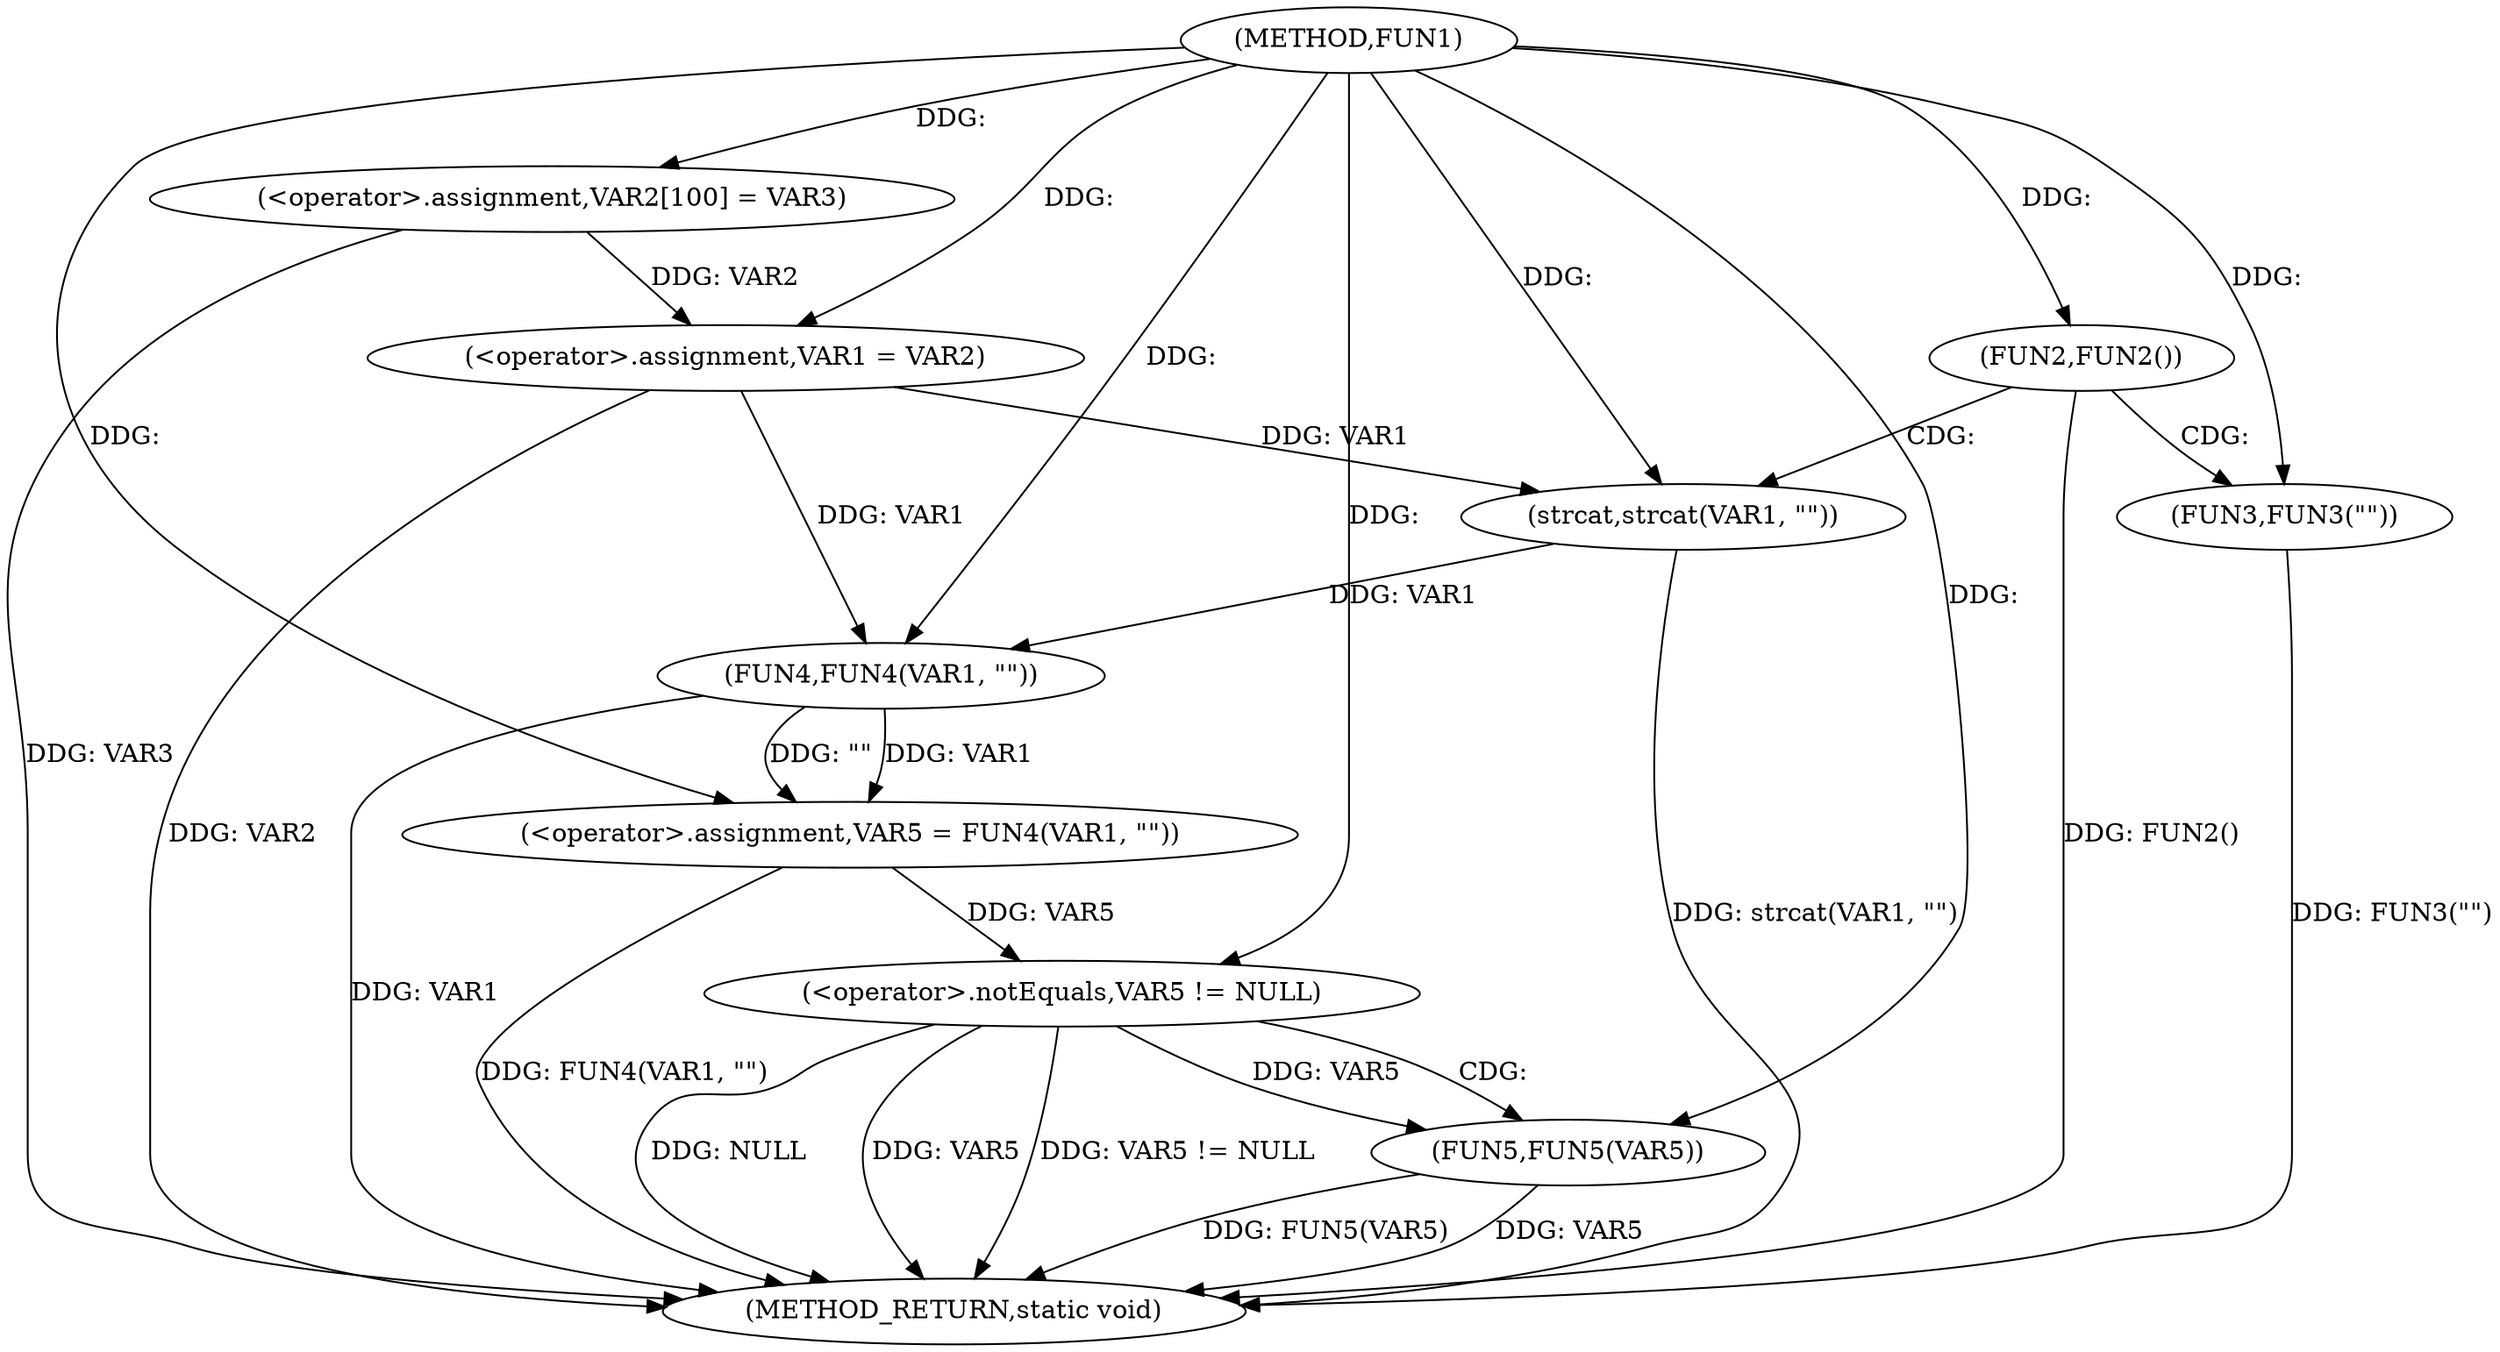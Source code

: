 digraph FUN1 {  
"1000100" [label = "(METHOD,FUN1)" ]
"1000134" [label = "(METHOD_RETURN,static void)" ]
"1000104" [label = "(<operator>.assignment,VAR2[100] = VAR3)" ]
"1000107" [label = "(<operator>.assignment,VAR1 = VAR2)" ]
"1000111" [label = "(FUN2,FUN2())" ]
"1000113" [label = "(FUN3,FUN3(\"\"))" ]
"1000117" [label = "(strcat,strcat(VAR1, \"\"))" ]
"1000122" [label = "(<operator>.assignment,VAR5 = FUN4(VAR1, \"\"))" ]
"1000124" [label = "(FUN4,FUN4(VAR1, \"\"))" ]
"1000128" [label = "(<operator>.notEquals,VAR5 != NULL)" ]
"1000132" [label = "(FUN5,FUN5(VAR5))" ]
  "1000117" -> "1000134"  [ label = "DDG: strcat(VAR1, \"\")"] 
  "1000128" -> "1000134"  [ label = "DDG: NULL"] 
  "1000124" -> "1000134"  [ label = "DDG: VAR1"] 
  "1000132" -> "1000134"  [ label = "DDG: FUN5(VAR5)"] 
  "1000128" -> "1000134"  [ label = "DDG: VAR5"] 
  "1000132" -> "1000134"  [ label = "DDG: VAR5"] 
  "1000113" -> "1000134"  [ label = "DDG: FUN3(\"\")"] 
  "1000128" -> "1000134"  [ label = "DDG: VAR5 != NULL"] 
  "1000111" -> "1000134"  [ label = "DDG: FUN2()"] 
  "1000122" -> "1000134"  [ label = "DDG: FUN4(VAR1, \"\")"] 
  "1000104" -> "1000134"  [ label = "DDG: VAR3"] 
  "1000107" -> "1000134"  [ label = "DDG: VAR2"] 
  "1000100" -> "1000104"  [ label = "DDG: "] 
  "1000104" -> "1000107"  [ label = "DDG: VAR2"] 
  "1000100" -> "1000107"  [ label = "DDG: "] 
  "1000100" -> "1000111"  [ label = "DDG: "] 
  "1000100" -> "1000113"  [ label = "DDG: "] 
  "1000107" -> "1000117"  [ label = "DDG: VAR1"] 
  "1000100" -> "1000117"  [ label = "DDG: "] 
  "1000124" -> "1000122"  [ label = "DDG: VAR1"] 
  "1000124" -> "1000122"  [ label = "DDG: \"\""] 
  "1000100" -> "1000122"  [ label = "DDG: "] 
  "1000107" -> "1000124"  [ label = "DDG: VAR1"] 
  "1000117" -> "1000124"  [ label = "DDG: VAR1"] 
  "1000100" -> "1000124"  [ label = "DDG: "] 
  "1000122" -> "1000128"  [ label = "DDG: VAR5"] 
  "1000100" -> "1000128"  [ label = "DDG: "] 
  "1000128" -> "1000132"  [ label = "DDG: VAR5"] 
  "1000100" -> "1000132"  [ label = "DDG: "] 
  "1000111" -> "1000117"  [ label = "CDG: "] 
  "1000111" -> "1000113"  [ label = "CDG: "] 
  "1000128" -> "1000132"  [ label = "CDG: "] 
}
